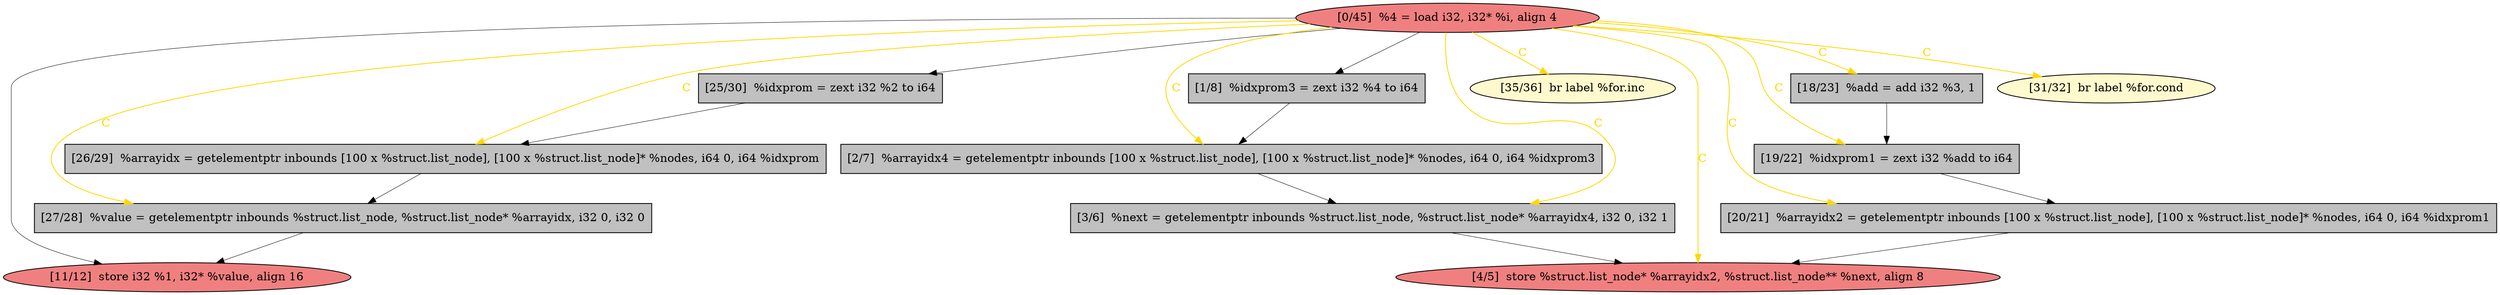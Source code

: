 
digraph G {


node706 [fillcolor=lightcoral,label="[11/12]  store i32 %1, i32* %value, align 16",shape=ellipse,style=filled ]
node701 [fillcolor=lightcoral,label="[4/5]  store %struct.list_node* %arrayidx2, %struct.list_node** %next, align 8",shape=ellipse,style=filled ]
node700 [fillcolor=grey,label="[20/21]  %arrayidx2 = getelementptr inbounds [100 x %struct.list_node], [100 x %struct.list_node]* %nodes, i64 0, i64 %idxprom1",shape=rectangle,style=filled ]
node699 [fillcolor=lightcoral,label="[0/45]  %4 = load i32, i32* %i, align 4",shape=ellipse,style=filled ]
node702 [fillcolor=grey,label="[3/6]  %next = getelementptr inbounds %struct.list_node, %struct.list_node* %arrayidx4, i32 0, i32 1",shape=rectangle,style=filled ]
node693 [fillcolor=grey,label="[26/29]  %arrayidx = getelementptr inbounds [100 x %struct.list_node], [100 x %struct.list_node]* %nodes, i64 0, i64 %idxprom",shape=rectangle,style=filled ]
node704 [fillcolor=grey,label="[18/23]  %add = add i32 %3, 1",shape=rectangle,style=filled ]
node703 [fillcolor=grey,label="[19/22]  %idxprom1 = zext i32 %add to i64",shape=rectangle,style=filled ]
node694 [fillcolor=lemonchiffon,label="[35/36]  br label %for.inc",shape=ellipse,style=filled ]
node696 [fillcolor=grey,label="[25/30]  %idxprom = zext i32 %2 to i64",shape=rectangle,style=filled ]
node695 [fillcolor=grey,label="[2/7]  %arrayidx4 = getelementptr inbounds [100 x %struct.list_node], [100 x %struct.list_node]* %nodes, i64 0, i64 %idxprom3",shape=rectangle,style=filled ]
node705 [fillcolor=grey,label="[27/28]  %value = getelementptr inbounds %struct.list_node, %struct.list_node* %arrayidx, i32 0, i32 0",shape=rectangle,style=filled ]
node697 [fillcolor=grey,label="[1/8]  %idxprom3 = zext i32 %4 to i64",shape=rectangle,style=filled ]
node698 [fillcolor=lemonchiffon,label="[31/32]  br label %for.cond",shape=ellipse,style=filled ]

node699->node704 [style=solid,color=gold,label="C",penwidth=1.0,fontcolor=gold ]
node699->node703 [style=solid,color=gold,label="C",penwidth=1.0,fontcolor=gold ]
node699->node695 [style=solid,color=gold,label="C",penwidth=1.0,fontcolor=gold ]
node699->node693 [style=solid,color=gold,label="C",penwidth=1.0,fontcolor=gold ]
node704->node703 [style=solid,color=black,label="",penwidth=0.5,fontcolor=black ]
node699->node698 [style=solid,color=gold,label="C",penwidth=1.0,fontcolor=gold ]
node702->node701 [style=solid,color=black,label="",penwidth=0.5,fontcolor=black ]
node697->node695 [style=solid,color=black,label="",penwidth=0.5,fontcolor=black ]
node695->node702 [style=solid,color=black,label="",penwidth=0.5,fontcolor=black ]
node705->node706 [style=solid,color=black,label="",penwidth=0.5,fontcolor=black ]
node699->node696 [style=solid,color=black,label="",penwidth=0.5,fontcolor=black ]
node699->node702 [style=solid,color=gold,label="C",penwidth=1.0,fontcolor=gold ]
node696->node693 [style=solid,color=black,label="",penwidth=0.5,fontcolor=black ]
node699->node701 [style=solid,color=gold,label="C",penwidth=1.0,fontcolor=gold ]
node700->node701 [style=solid,color=black,label="",penwidth=0.5,fontcolor=black ]
node703->node700 [style=solid,color=black,label="",penwidth=0.5,fontcolor=black ]
node699->node706 [style=solid,color=black,label="",penwidth=0.5,fontcolor=black ]
node699->node700 [style=solid,color=gold,label="C",penwidth=1.0,fontcolor=gold ]
node693->node705 [style=solid,color=black,label="",penwidth=0.5,fontcolor=black ]
node699->node694 [style=solid,color=gold,label="C",penwidth=1.0,fontcolor=gold ]
node699->node697 [style=solid,color=black,label="",penwidth=0.5,fontcolor=black ]
node699->node705 [style=solid,color=gold,label="C",penwidth=1.0,fontcolor=gold ]


}
